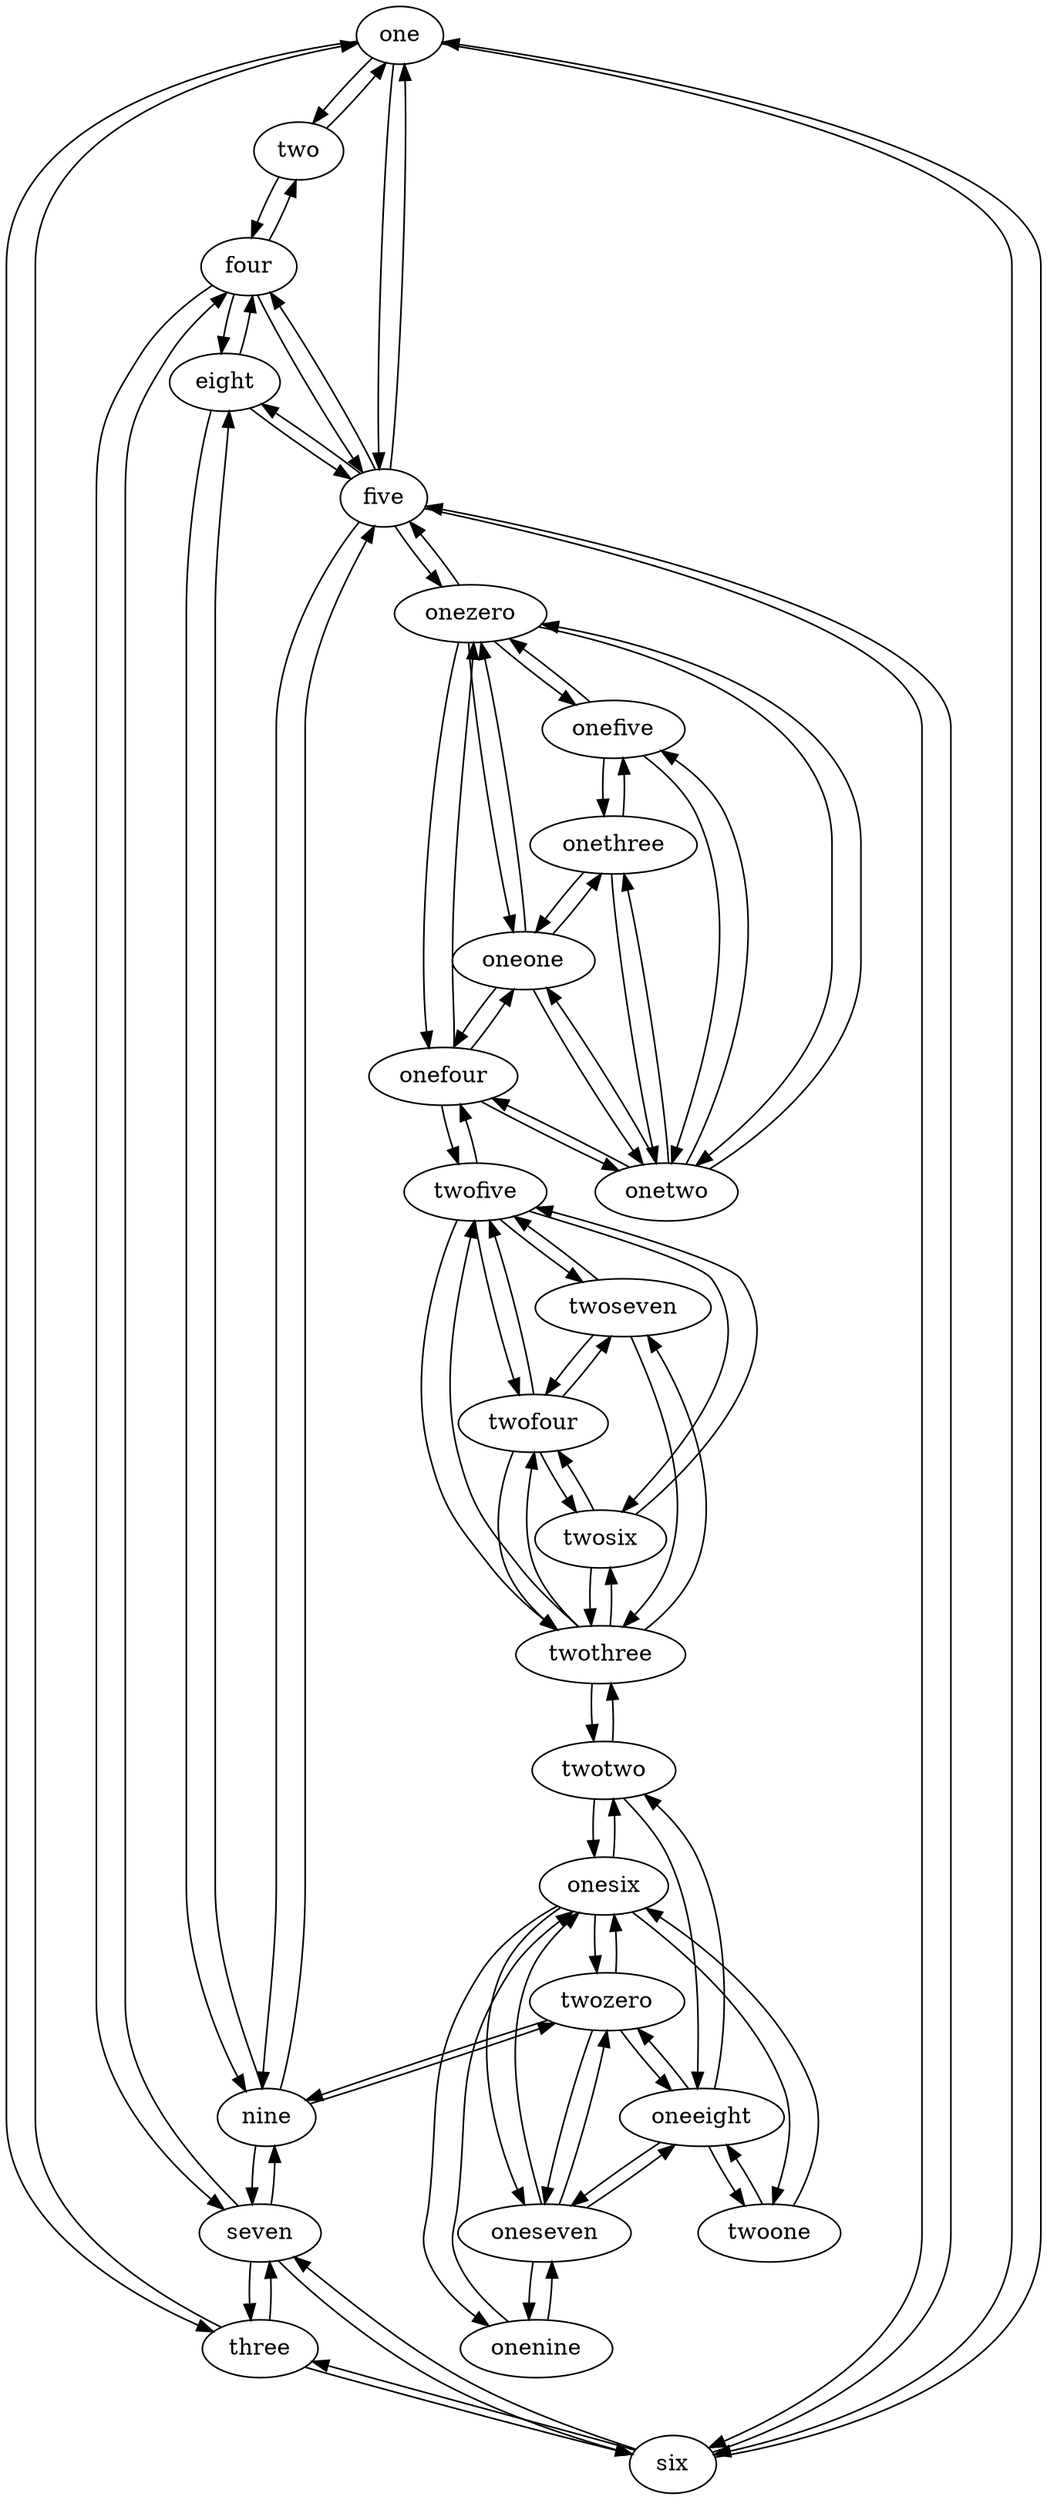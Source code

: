 digraph G {
  one -> two [level = "Master"];
  one -> three [level = "Master"];
  one -> five [level = "Master"];
  one -> six [level = "Master"];
  two -> one [level = "Master"];
  two -> four [level = "Master"];
  three -> one [level = "Master"];
  three -> six [level = "Master"];
  three -> seven [level = "Master"];
  four -> two [level = "Master"];
  four -> five [level = "Master"];
  four -> seven [level = "Master"];
  four -> eight [level = "Master"];
  five -> one [level = "Master"];
  five -> four [level = "Master"];
  five -> six [level = "Master"];
  five -> eight [level = "Master"];
  five -> nine [level = "Master"];
  five -> onezero [level = "Master"];
  six -> one [level = "Master"];
  six -> three [level = "Master"];
  six -> five [level = "Master"];
  six -> seven [level = "Master"];
  seven -> three [level = "Master"];
  seven -> four [level = "Master"];
  seven -> six [level = "Master"];
  seven -> nine [level = "Master"];
  eight -> four [level = "Master"];
  eight -> five [level = "Master"];
  eight -> nine [level = "Master"];
  nine -> five [level = "Master"];
  nine -> seven [level = "Master"];
  nine -> eight [level = "Master"];
  nine -> twozero [level = "Master"];
  onezero -> five [level = "Master"];
  onezero -> oneone [level = "Master"];
  onezero -> onetwo [level = "Master"];
  onezero -> onefour [level = "Master"];
  onezero -> onefive [level = "Master"];
  oneone -> onezero [level = "Master"];
  oneone -> onetwo [level = "Master"];
  oneone -> onethree [level = "Master"];
  oneone -> onefour [level = "Master"];
  onetwo -> onezero [level = "Master"];
  onetwo -> oneone [level = "Master"];
  onetwo -> onethree [level = "Master"];
  onetwo -> onefour [level = "Master"];
  onetwo -> onefive [level = "Master"];
  onethree -> oneone [level = "Master"];
  onethree -> onetwo [level = "Master"];
  onethree -> onefive [level = "Master"];
  onefour -> onezero [level = "Master"];
  onefour -> oneone [level = "Master"];
  onefour -> onetwo [level = "Master"];
  onefour -> twofive [level = "Master"];
  onefive -> onezero [level = "Master"];
  onefive -> onetwo [level = "Master"];
  onefive -> onethree [level = "Master"];
  onesix -> oneseven [level = "Master"];
  onesix -> onenine [level = "Master"];
  onesix -> twozero [level = "Master"];
  onesix -> twoone [level = "Master"];
  onesix -> twotwo [level = "Master"];
  oneseven -> onesix [level = "Master"];
  oneseven -> oneeight [level = "Master"];
  oneseven -> onenine [level = "Master"];
  oneseven -> twozero [level = "Master"];
  oneeight -> oneseven [level = "Master"];
  oneeight -> twozero [level = "Master"];
  oneeight -> twoone [level = "Master"];
  oneeight -> twotwo [level = "Master"];
  onenine -> onesix [level = "Master"];
  onenine -> oneseven [level = "Master"];
  twozero -> nine [level = "Master"];
  twozero -> onesix [level = "Master"];
  twozero -> oneseven [level = "Master"];
  twozero -> oneeight [level = "Master"];
  twoone -> onesix [level = "Master"];
  twoone -> oneeight [level = "Master"];
  twotwo -> onesix [level = "Master"];
  twotwo -> oneeight [level = "Master"];
  twotwo -> twothree [level = "Master"];
  twothree -> twotwo [level = "Master"];
  twothree -> twofour [level = "Master"];
  twothree -> twofive [level = "Master"];
  twothree -> twosix [level = "Master"];
  twothree -> twoseven [level = "Master"];
  twofour -> twothree [level = "Master"];
  twofour -> twofive [level = "Master"];
  twofour -> twosix [level = "Master"];
  twofour -> twoseven [level = "Master"];
  twofive -> onefour [level = "Master"];
  twofive -> twothree [level = "Master"];
  twofive -> twofour [level = "Master"];
  twofive -> twosix [level = "Master"];
  twofive -> twoseven [level = "Master"];
  twosix -> twothree [level = "Master"];
  twosix -> twofour [level = "Master"];
  twosix -> twofive [level = "Master"];
  twoseven -> twothree [level = "Master"];
  twoseven -> twofour [level = "Master"];
  twoseven -> twofive [level = "Master"];
}